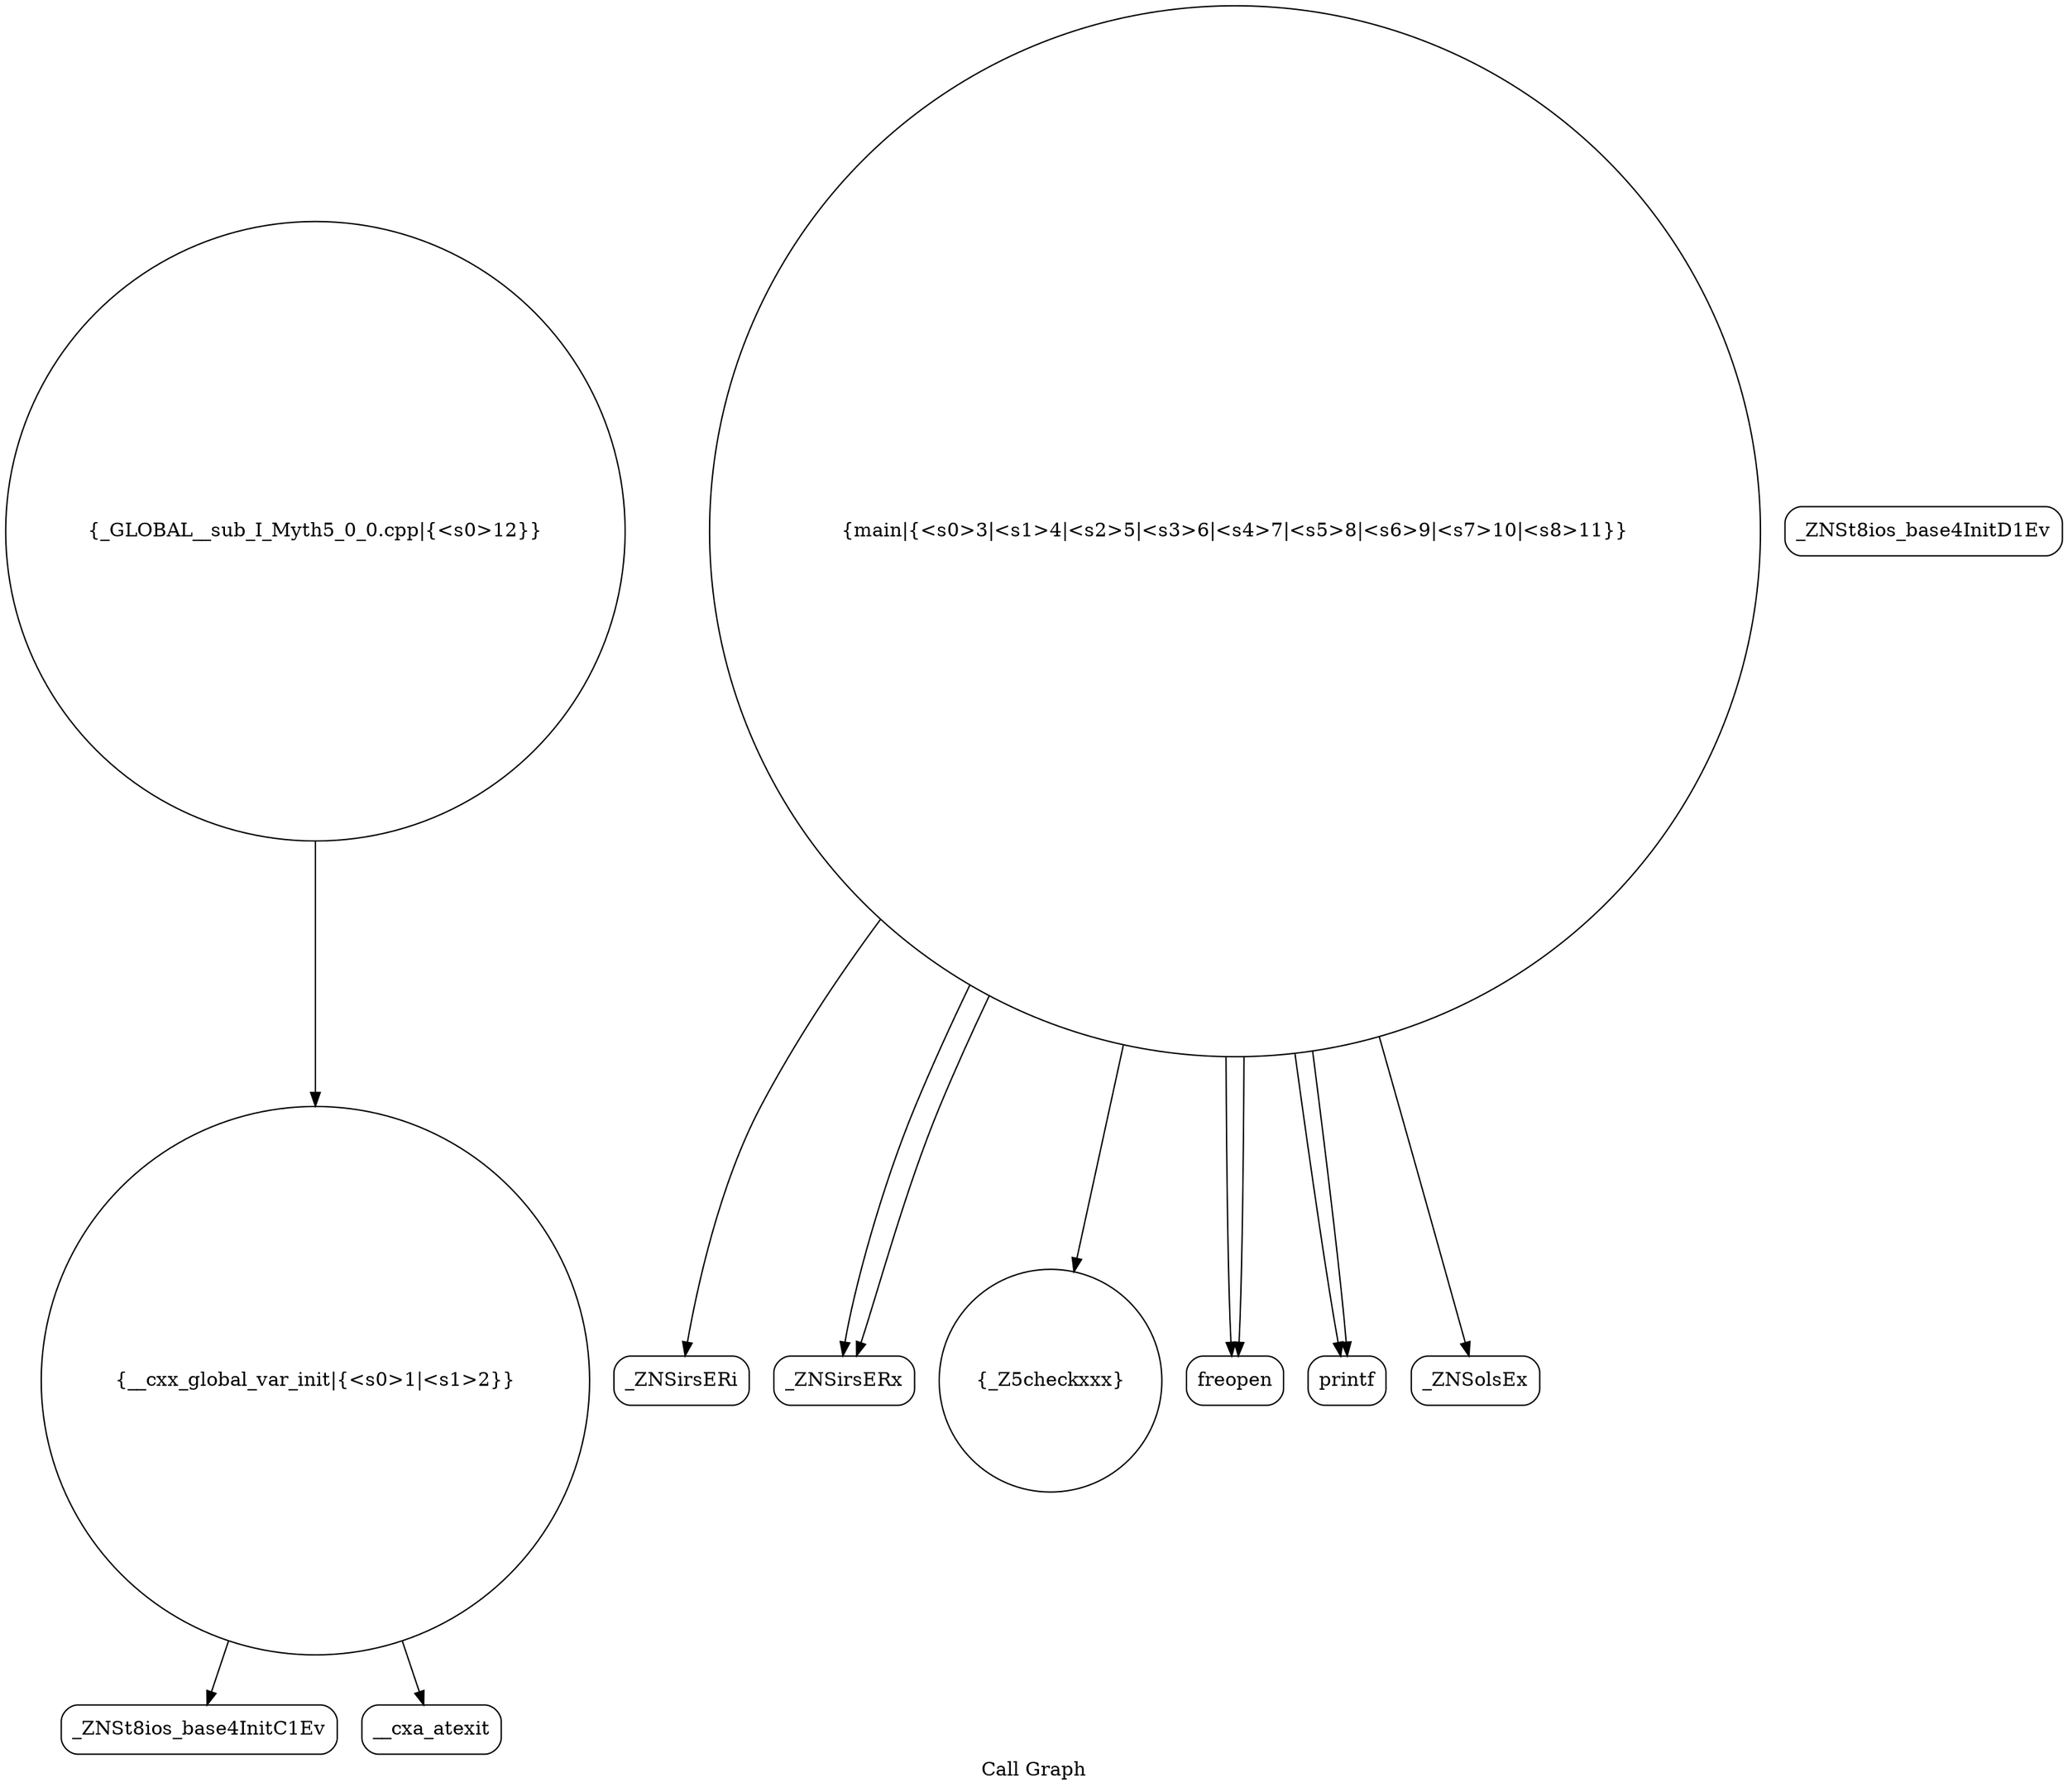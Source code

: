 digraph "Call Graph" {
	label="Call Graph";

	Node0x562e878cadd0 [shape=record,shape=circle,label="{__cxx_global_var_init|{<s0>1|<s1>2}}"];
	Node0x562e878cadd0:s0 -> Node0x562e878cb260[color=black];
	Node0x562e878cadd0:s1 -> Node0x562e878cb360[color=black];
	Node0x562e878cb560 [shape=record,shape=Mrecord,label="{_ZNSirsERi}"];
	Node0x562e878cb2e0 [shape=record,shape=Mrecord,label="{_ZNSt8ios_base4InitD1Ev}"];
	Node0x562e878cb660 [shape=record,shape=Mrecord,label="{_ZNSirsERx}"];
	Node0x562e878cb3e0 [shape=record,shape=circle,label="{_Z5checkxxx}"];
	Node0x562e878cb760 [shape=record,shape=circle,label="{_GLOBAL__sub_I_Myth5_0_0.cpp|{<s0>12}}"];
	Node0x562e878cb760:s0 -> Node0x562e878cadd0[color=black];
	Node0x562e878cb4e0 [shape=record,shape=Mrecord,label="{freopen}"];
	Node0x562e878cb260 [shape=record,shape=Mrecord,label="{_ZNSt8ios_base4InitC1Ev}"];
	Node0x562e878cb5e0 [shape=record,shape=Mrecord,label="{printf}"];
	Node0x562e878cb360 [shape=record,shape=Mrecord,label="{__cxa_atexit}"];
	Node0x562e878cb6e0 [shape=record,shape=Mrecord,label="{_ZNSolsEx}"];
	Node0x562e878cb460 [shape=record,shape=circle,label="{main|{<s0>3|<s1>4|<s2>5|<s3>6|<s4>7|<s5>8|<s6>9|<s7>10|<s8>11}}"];
	Node0x562e878cb460:s0 -> Node0x562e878cb4e0[color=black];
	Node0x562e878cb460:s1 -> Node0x562e878cb4e0[color=black];
	Node0x562e878cb460:s2 -> Node0x562e878cb560[color=black];
	Node0x562e878cb460:s3 -> Node0x562e878cb5e0[color=black];
	Node0x562e878cb460:s4 -> Node0x562e878cb660[color=black];
	Node0x562e878cb460:s5 -> Node0x562e878cb660[color=black];
	Node0x562e878cb460:s6 -> Node0x562e878cb3e0[color=black];
	Node0x562e878cb460:s7 -> Node0x562e878cb6e0[color=black];
	Node0x562e878cb460:s8 -> Node0x562e878cb5e0[color=black];
}
